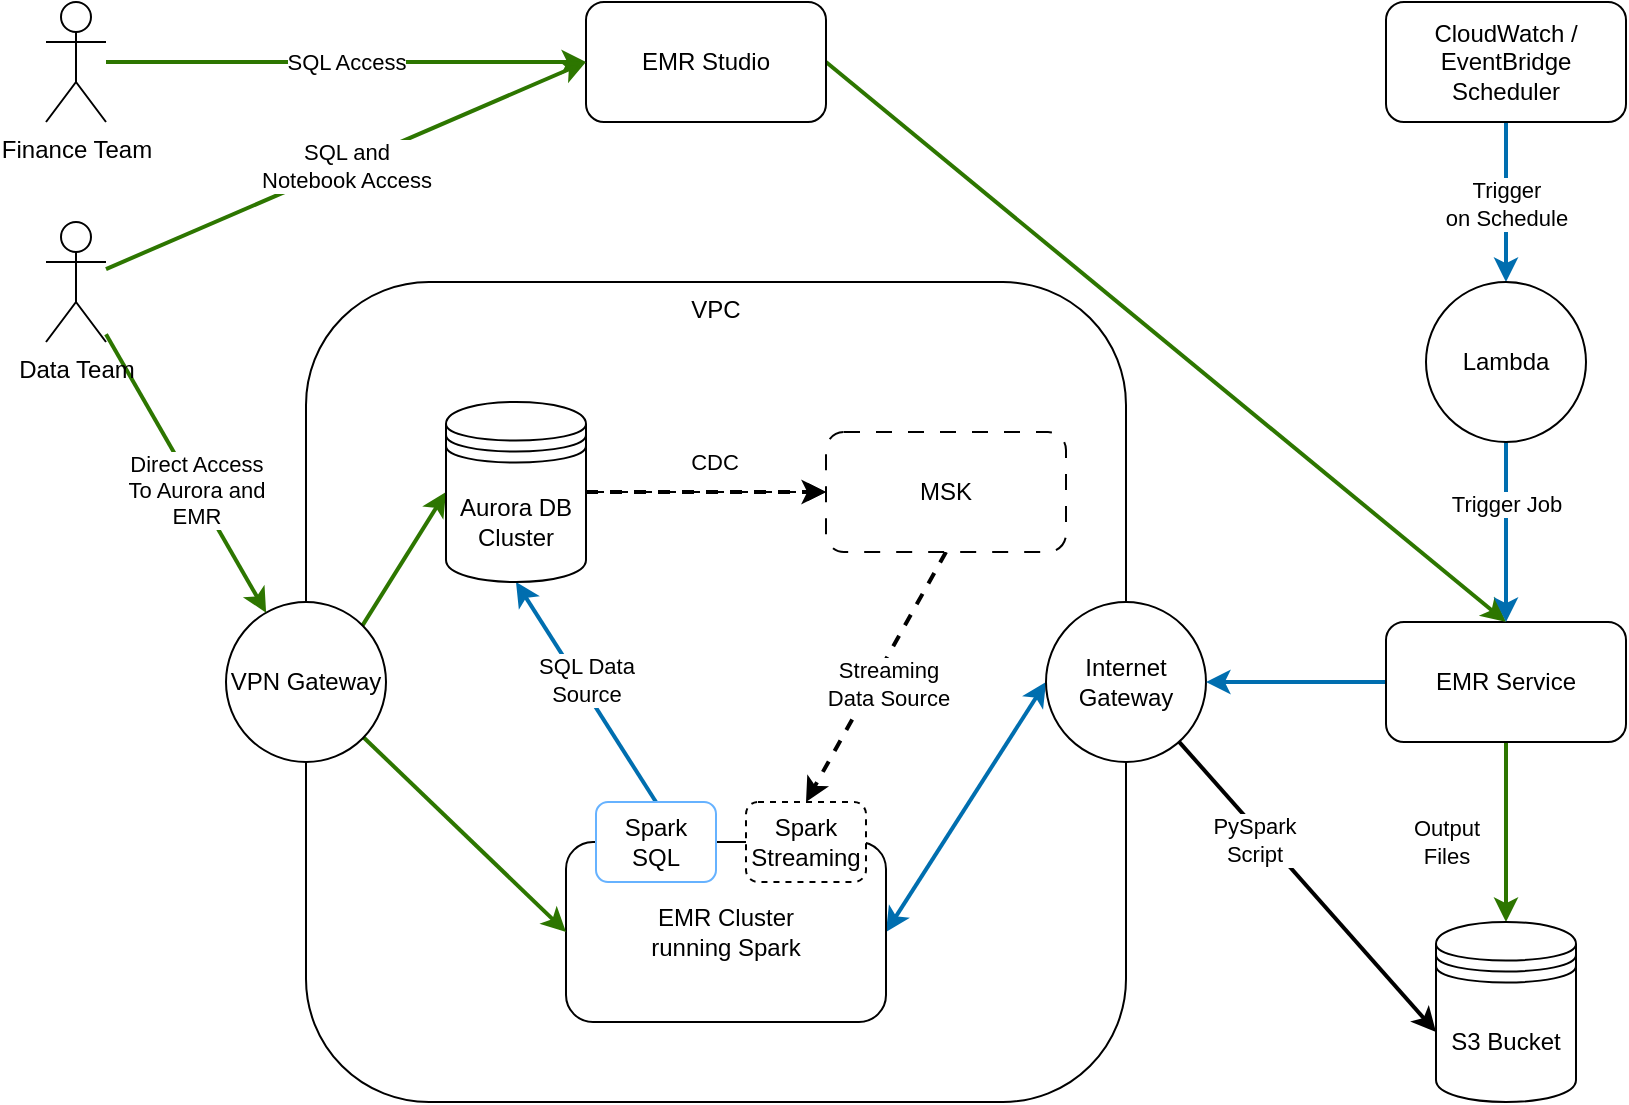 <mxfile>
    <diagram id="5acJS9aa9HhUNH28BXAA" name="Page-1">
        <mxGraphModel dx="725" dy="989" grid="1" gridSize="10" guides="1" tooltips="1" connect="1" arrows="1" fold="1" page="1" pageScale="1" pageWidth="850" pageHeight="1100" background="#FFFFFF" math="0" shadow="0">
            <root>
                <mxCell id="0"/>
                <mxCell id="1" parent="0"/>
                <mxCell id="47" style="edgeStyle=none;html=1;entryX=0.5;entryY=0;entryDx=0;entryDy=0;fillColor=#60a917;strokeColor=#2D7600;strokeWidth=2;" edge="1" parent="1" source="13" target="29">
                    <mxGeometry relative="1" as="geometry"/>
                </mxCell>
                <mxCell id="2" value="VPC" style="rounded=1;whiteSpace=wrap;html=1;align=center;labelPosition=center;verticalLabelPosition=middle;verticalAlign=top;" vertex="1" parent="1">
                    <mxGeometry x="160" y="240" width="410" height="410" as="geometry"/>
                </mxCell>
                <mxCell id="21" style="edgeStyle=none;html=1;exitX=1;exitY=0.5;exitDx=0;exitDy=0;entryX=0;entryY=0.5;entryDx=0;entryDy=0;fillColor=#1ba1e2;strokeColor=#006EAF;startArrow=classic;startFill=1;strokeWidth=2;" edge="1" parent="1" source="3" target="9">
                    <mxGeometry relative="1" as="geometry"/>
                </mxCell>
                <mxCell id="46" value="Output&lt;br&gt;Files" style="edgeLabel;html=1;align=center;verticalAlign=middle;resizable=0;points=[];" vertex="1" connectable="0" parent="21">
                    <mxGeometry x="0.231" y="-1" relative="1" as="geometry">
                        <mxPoint x="230" y="31" as="offset"/>
                    </mxGeometry>
                </mxCell>
                <mxCell id="23" style="edgeStyle=none;html=1;entryX=0.5;entryY=1;entryDx=0;entryDy=0;exitX=0.5;exitY=0;exitDx=0;exitDy=0;fillColor=#1ba1e2;strokeColor=#006EAF;strokeWidth=2;" edge="1" parent="1" source="38" target="30">
                    <mxGeometry relative="1" as="geometry">
                        <mxPoint x="287.5" y="390" as="targetPoint"/>
                    </mxGeometry>
                </mxCell>
                <mxCell id="50" value="SQL Data&lt;br&gt;Source" style="edgeLabel;html=1;align=center;verticalAlign=middle;resizable=0;points=[];" vertex="1" connectable="0" parent="23">
                    <mxGeometry x="0.187" y="1" relative="1" as="geometry">
                        <mxPoint x="7" y="4" as="offset"/>
                    </mxGeometry>
                </mxCell>
                <mxCell id="3" value="EMR Cluster&lt;br&gt;running Spark" style="rounded=1;whiteSpace=wrap;html=1;" vertex="1" parent="1">
                    <mxGeometry x="290" y="520" width="160" height="90" as="geometry"/>
                </mxCell>
                <mxCell id="41" style="edgeStyle=none;html=1;entryX=0;entryY=0.5;entryDx=0;entryDy=0;fillColor=#60a917;strokeColor=#2D7600;strokeWidth=2;" edge="1" parent="1" source="6" target="43">
                    <mxGeometry relative="1" as="geometry">
                        <mxPoint x="300" y="105" as="targetPoint"/>
                    </mxGeometry>
                </mxCell>
                <mxCell id="71" value="SQL Access" style="edgeLabel;html=1;align=center;verticalAlign=middle;resizable=0;points=[];" vertex="1" connectable="0" parent="41">
                    <mxGeometry x="0.301" relative="1" as="geometry">
                        <mxPoint x="-36" as="offset"/>
                    </mxGeometry>
                </mxCell>
                <mxCell id="6" value="Finance Team" style="shape=umlActor;verticalLabelPosition=bottom;verticalAlign=top;html=1;outlineConnect=0;" vertex="1" parent="1">
                    <mxGeometry x="30" y="100" width="30" height="60" as="geometry"/>
                </mxCell>
                <mxCell id="17" style="edgeStyle=none;html=1;entryX=0;entryY=0.611;entryDx=0;entryDy=0;entryPerimeter=0;strokeWidth=2;" edge="1" parent="1" source="9" target="29">
                    <mxGeometry relative="1" as="geometry">
                        <mxPoint x="700" y="550" as="targetPoint"/>
                    </mxGeometry>
                </mxCell>
                <mxCell id="36" value="PySpark&lt;br&gt;Script" style="edgeLabel;html=1;align=center;verticalAlign=middle;resizable=0;points=[];" vertex="1" connectable="0" parent="17">
                    <mxGeometry x="-0.479" relative="1" as="geometry">
                        <mxPoint x="4" y="11" as="offset"/>
                    </mxGeometry>
                </mxCell>
                <mxCell id="9" value="Internet Gateway" style="ellipse;whiteSpace=wrap;html=1;aspect=fixed;" vertex="1" parent="1">
                    <mxGeometry x="530" y="400" width="80" height="80" as="geometry"/>
                </mxCell>
                <mxCell id="20" style="edgeStyle=none;html=1;entryX=0;entryY=0.5;entryDx=0;entryDy=0;fillColor=#60a917;strokeColor=#2D7600;strokeWidth=2;" edge="1" parent="1" source="12" target="3">
                    <mxGeometry relative="1" as="geometry"/>
                </mxCell>
                <mxCell id="22" style="edgeStyle=none;html=1;exitX=1;exitY=0;exitDx=0;exitDy=0;entryX=0;entryY=0.5;entryDx=0;entryDy=0;fillColor=#60a917;strokeColor=#2D7600;strokeWidth=2;" edge="1" parent="1" source="12" target="30">
                    <mxGeometry relative="1" as="geometry">
                        <mxPoint x="250" y="340" as="targetPoint"/>
                    </mxGeometry>
                </mxCell>
                <mxCell id="12" value="VPN Gateway" style="ellipse;whiteSpace=wrap;html=1;aspect=fixed;" vertex="1" parent="1">
                    <mxGeometry x="120" y="400" width="80" height="80" as="geometry"/>
                </mxCell>
                <mxCell id="16" style="edgeStyle=none;html=1;entryX=1;entryY=0.5;entryDx=0;entryDy=0;exitX=0;exitY=0.5;exitDx=0;exitDy=0;fillColor=#1ba1e2;strokeColor=#006EAF;strokeWidth=2;" edge="1" parent="1" source="13" target="9">
                    <mxGeometry relative="1" as="geometry"/>
                </mxCell>
                <mxCell id="13" value="EMR Service" style="rounded=1;whiteSpace=wrap;html=1;" vertex="1" parent="1">
                    <mxGeometry x="700" y="410" width="120" height="60" as="geometry"/>
                </mxCell>
                <mxCell id="26" style="edgeStyle=none;html=1;entryX=0.5;entryY=0;entryDx=0;entryDy=0;dashed=1;exitX=0.5;exitY=1;exitDx=0;exitDy=0;strokeWidth=2;" edge="1" parent="1" source="18" target="37">
                    <mxGeometry relative="1" as="geometry"/>
                </mxCell>
                <mxCell id="51" value="Streaming&lt;br&gt;Data Source" style="edgeLabel;html=1;align=center;verticalAlign=middle;resizable=0;points=[];" vertex="1" connectable="0" parent="26">
                    <mxGeometry x="-0.17" y="-3" relative="1" as="geometry">
                        <mxPoint x="2" y="15" as="offset"/>
                    </mxGeometry>
                </mxCell>
                <mxCell id="18" value="MSK" style="rounded=1;whiteSpace=wrap;html=1;strokeColor=default;dashed=1;dashPattern=8 8;" vertex="1" parent="1">
                    <mxGeometry x="420" y="315" width="120" height="60" as="geometry"/>
                </mxCell>
                <mxCell id="29" value="S3 Bucket" style="shape=datastore;whiteSpace=wrap;html=1;strokeColor=default;" vertex="1" parent="1">
                    <mxGeometry x="725" y="560" width="70" height="90" as="geometry"/>
                </mxCell>
                <mxCell id="33" style="edgeStyle=none;html=1;exitX=1;exitY=0.5;exitDx=0;exitDy=0;entryX=0;entryY=0.5;entryDx=0;entryDy=0;dashed=1;" edge="1" parent="1" source="30" target="18">
                    <mxGeometry relative="1" as="geometry"/>
                </mxCell>
                <mxCell id="30" value="Aurora DB Cluster" style="shape=datastore;whiteSpace=wrap;html=1;strokeColor=default;" vertex="1" parent="1">
                    <mxGeometry x="230" y="300" width="70" height="90" as="geometry"/>
                </mxCell>
                <mxCell id="31" value="" style="endArrow=classic;html=1;dashed=1;exitX=1;exitY=0.5;exitDx=0;exitDy=0;entryX=0;entryY=0.5;entryDx=0;entryDy=0;strokeWidth=2;" edge="1" parent="1" source="30" target="18">
                    <mxGeometry relative="1" as="geometry">
                        <mxPoint x="410" y="470" as="sourcePoint"/>
                        <mxPoint x="510" y="470" as="targetPoint"/>
                    </mxGeometry>
                </mxCell>
                <mxCell id="34" value="CDC" style="edgeLabel;html=1;align=center;verticalAlign=middle;resizable=0;points=[];" vertex="1" connectable="0" parent="31">
                    <mxGeometry x="0.34" relative="1" as="geometry">
                        <mxPoint x="-17" y="-15" as="offset"/>
                    </mxGeometry>
                </mxCell>
                <mxCell id="37" value="Spark Streaming" style="rounded=1;whiteSpace=wrap;html=1;dashed=1;" vertex="1" parent="1">
                    <mxGeometry x="380" y="500" width="60" height="40" as="geometry"/>
                </mxCell>
                <mxCell id="38" value="Spark SQL" style="rounded=1;whiteSpace=wrap;html=1;strokeColor=#66B2FF;" vertex="1" parent="1">
                    <mxGeometry x="305" y="500" width="60" height="40" as="geometry"/>
                </mxCell>
                <mxCell id="42" style="edgeStyle=none;html=1;entryX=0.5;entryY=0;entryDx=0;entryDy=0;exitX=1;exitY=0.5;exitDx=0;exitDy=0;fillColor=#60a917;strokeColor=#2D7600;strokeWidth=2;" edge="1" parent="1" source="43" target="13">
                    <mxGeometry relative="1" as="geometry">
                        <mxPoint x="410" y="138" as="sourcePoint"/>
                    </mxGeometry>
                </mxCell>
                <mxCell id="43" value="EMR Studio" style="rounded=1;whiteSpace=wrap;html=1;" vertex="1" parent="1">
                    <mxGeometry x="300" y="100" width="120" height="60" as="geometry"/>
                </mxCell>
                <mxCell id="45" style="edgeStyle=none;html=1;fillColor=#60a917;strokeColor=#2D7600;strokeWidth=2;" edge="1" parent="1" source="44" target="12">
                    <mxGeometry relative="1" as="geometry"/>
                </mxCell>
                <mxCell id="72" value="Direct Access&lt;br&gt;To Aurora and&lt;br&gt;EMR" style="edgeLabel;html=1;align=center;verticalAlign=middle;resizable=0;points=[];" vertex="1" connectable="0" parent="45">
                    <mxGeometry x="0.123" relative="1" as="geometry">
                        <mxPoint as="offset"/>
                    </mxGeometry>
                </mxCell>
                <mxCell id="70" value="SQL and&lt;br&gt;Notebook Access" style="edgeStyle=none;html=1;entryX=0;entryY=0.5;entryDx=0;entryDy=0;startArrow=none;startFill=0;fillColor=#60a917;strokeColor=#2D7600;strokeWidth=2;" edge="1" parent="1" source="44" target="43">
                    <mxGeometry relative="1" as="geometry"/>
                </mxCell>
                <mxCell id="44" value="Data Team" style="shape=umlActor;verticalLabelPosition=bottom;verticalAlign=top;html=1;outlineConnect=0;" vertex="1" parent="1">
                    <mxGeometry x="30" y="210" width="30" height="60" as="geometry"/>
                </mxCell>
                <mxCell id="66" style="edgeStyle=none;html=1;exitX=0.5;exitY=1;exitDx=0;exitDy=0;startArrow=none;startFill=0;fillColor=#1ba1e2;strokeColor=#006EAF;strokeWidth=2;" edge="1" parent="1" source="53" target="64">
                    <mxGeometry relative="1" as="geometry"/>
                </mxCell>
                <mxCell id="67" value="Trigger&lt;br&gt;on Schedule" style="edgeLabel;html=1;align=center;verticalAlign=middle;resizable=0;points=[];" vertex="1" connectable="0" parent="66">
                    <mxGeometry x="-0.442" y="-2" relative="1" as="geometry">
                        <mxPoint x="2" y="18" as="offset"/>
                    </mxGeometry>
                </mxCell>
                <mxCell id="53" value="CloudWatch / EventBridge Scheduler" style="rounded=1;whiteSpace=wrap;html=1;strokeColor=default;" vertex="1" parent="1">
                    <mxGeometry x="700" y="100" width="120" height="60" as="geometry"/>
                </mxCell>
                <mxCell id="65" style="edgeStyle=none;html=1;entryX=0.5;entryY=0;entryDx=0;entryDy=0;startArrow=none;startFill=0;fillColor=#1ba1e2;strokeColor=#006EAF;strokeWidth=2;" edge="1" parent="1" source="64" target="13">
                    <mxGeometry relative="1" as="geometry"/>
                </mxCell>
                <mxCell id="68" value="Trigger Job" style="edgeLabel;html=1;align=center;verticalAlign=middle;resizable=0;points=[];" vertex="1" connectable="0" parent="65">
                    <mxGeometry x="-0.319" relative="1" as="geometry">
                        <mxPoint as="offset"/>
                    </mxGeometry>
                </mxCell>
                <mxCell id="64" value="Lambda" style="ellipse;whiteSpace=wrap;html=1;aspect=fixed;" vertex="1" parent="1">
                    <mxGeometry x="720" y="240" width="80" height="80" as="geometry"/>
                </mxCell>
            </root>
        </mxGraphModel>
    </diagram>
</mxfile>